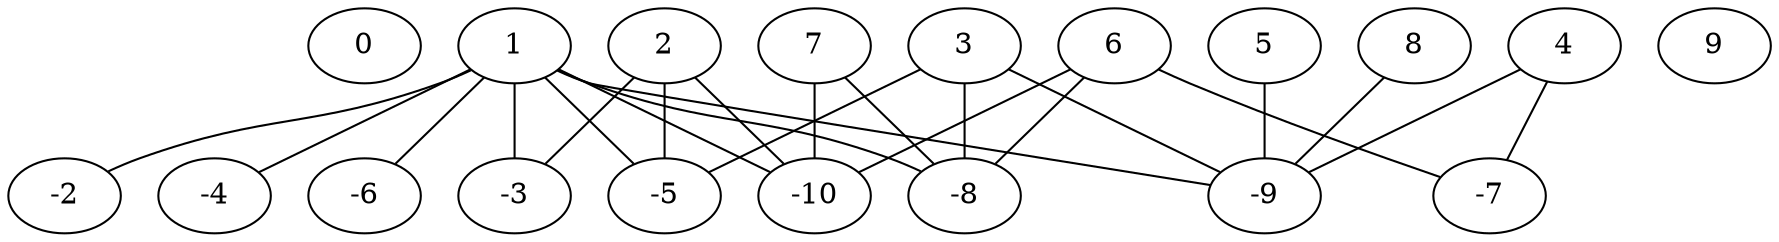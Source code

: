 graph G {
 0;
 1;
 1---2
 1---3
 1---4
 1---5
 1---6
 1---8
 1---9
 1---10
 2;
 2---3
 2---5
 2---10
 3;
 3---5
 3---8
 3---9
 4;
 4---7
 4---9
 5;
 5---9
 6;
 6---7
 6---8
 6---10
 7;
 7---8
 7---10
 8;
 8---9
 9;
}
